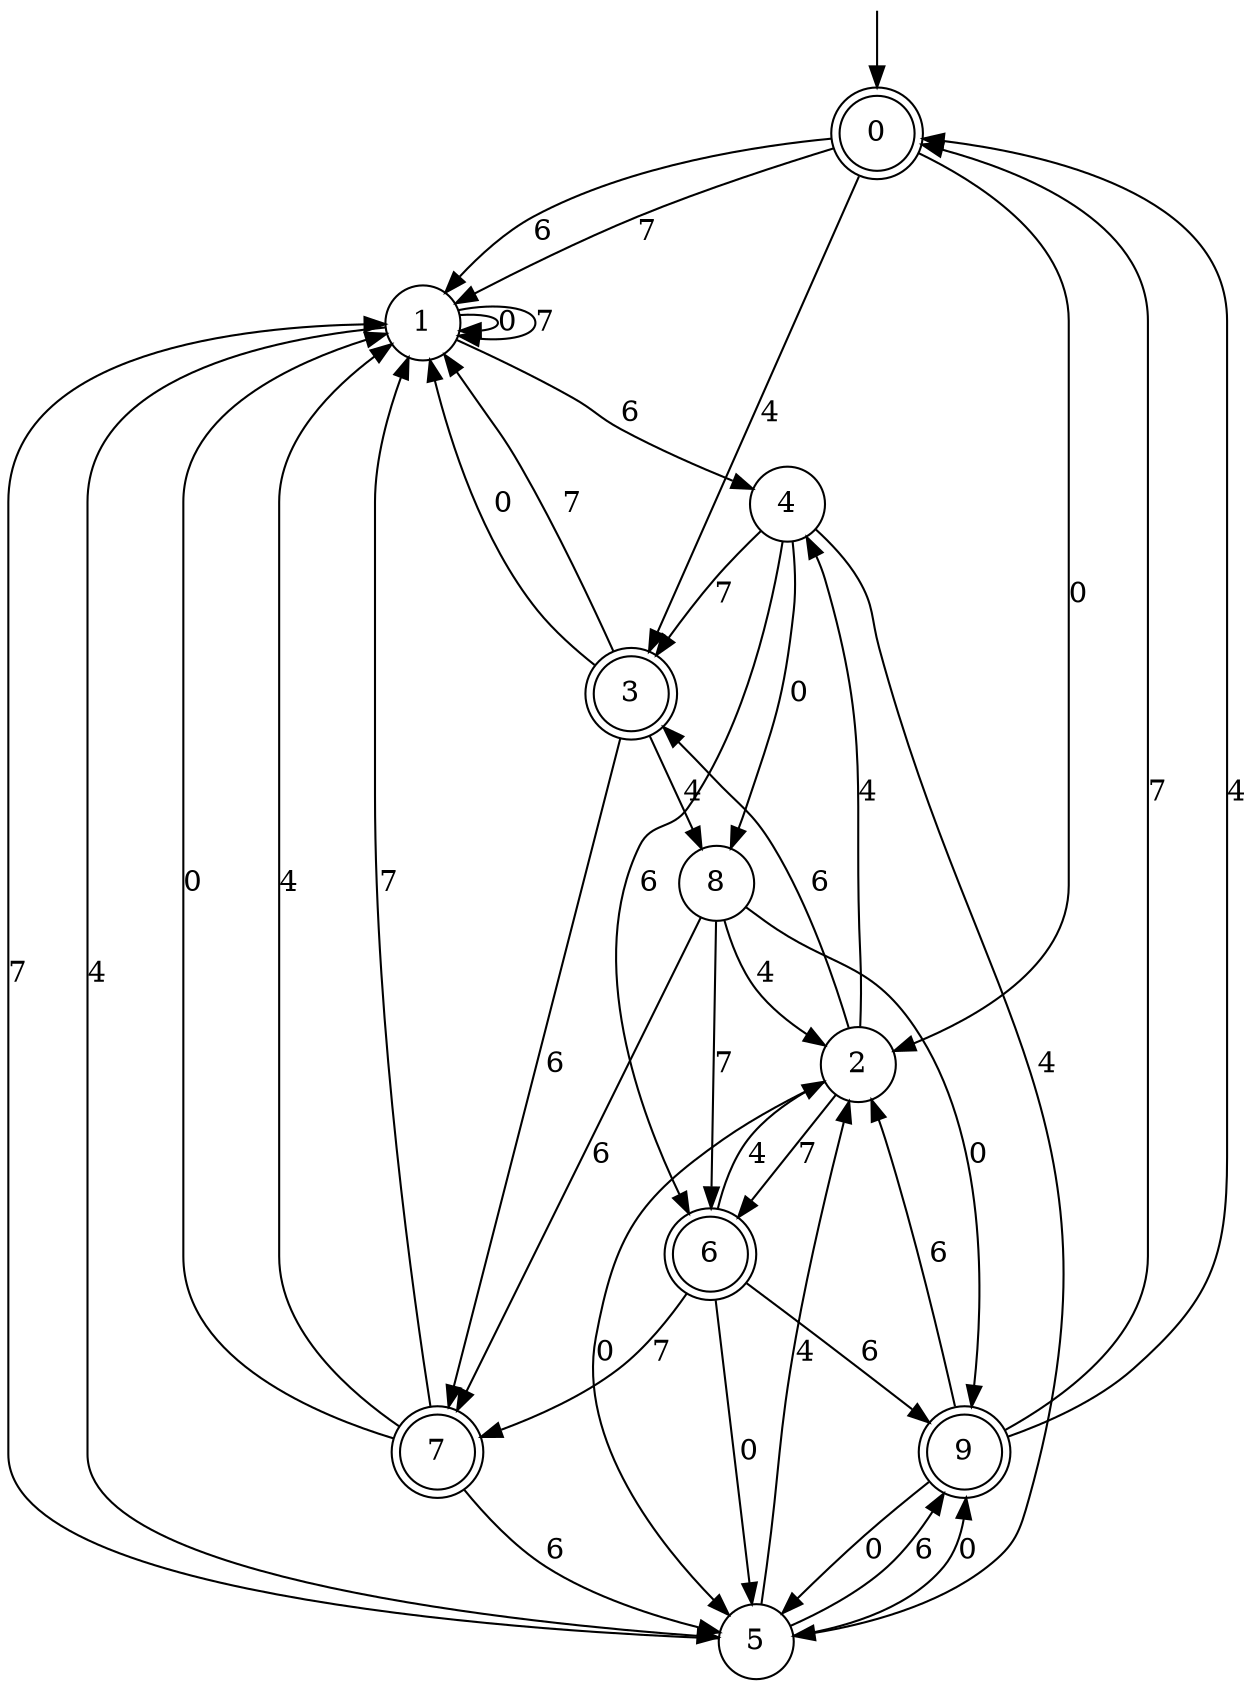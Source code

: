 digraph g {

	s0 [shape="doublecircle" label="0"];
	s1 [shape="circle" label="1"];
	s2 [shape="circle" label="2"];
	s3 [shape="doublecircle" label="3"];
	s4 [shape="circle" label="4"];
	s5 [shape="circle" label="5"];
	s6 [shape="doublecircle" label="6"];
	s7 [shape="doublecircle" label="7"];
	s8 [shape="circle" label="8"];
	s9 [shape="doublecircle" label="9"];
	s0 -> s1 [label="6"];
	s0 -> s2 [label="0"];
	s0 -> s1 [label="7"];
	s0 -> s3 [label="4"];
	s1 -> s4 [label="6"];
	s1 -> s1 [label="0"];
	s1 -> s1 [label="7"];
	s1 -> s5 [label="4"];
	s2 -> s3 [label="6"];
	s2 -> s5 [label="0"];
	s2 -> s6 [label="7"];
	s2 -> s4 [label="4"];
	s3 -> s7 [label="6"];
	s3 -> s1 [label="0"];
	s3 -> s1 [label="7"];
	s3 -> s8 [label="4"];
	s4 -> s6 [label="6"];
	s4 -> s8 [label="0"];
	s4 -> s3 [label="7"];
	s4 -> s5 [label="4"];
	s5 -> s9 [label="6"];
	s5 -> s9 [label="0"];
	s5 -> s1 [label="7"];
	s5 -> s2 [label="4"];
	s6 -> s9 [label="6"];
	s6 -> s5 [label="0"];
	s6 -> s7 [label="7"];
	s6 -> s2 [label="4"];
	s7 -> s5 [label="6"];
	s7 -> s1 [label="0"];
	s7 -> s1 [label="7"];
	s7 -> s1 [label="4"];
	s8 -> s7 [label="6"];
	s8 -> s9 [label="0"];
	s8 -> s6 [label="7"];
	s8 -> s2 [label="4"];
	s9 -> s2 [label="6"];
	s9 -> s5 [label="0"];
	s9 -> s0 [label="7"];
	s9 -> s0 [label="4"];

__start0 [label="" shape="none" width="0" height="0"];
__start0 -> s0;

}
